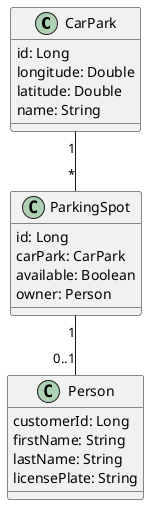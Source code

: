 @startuml

class CarPark {
    id: Long
    longitude: Double
    latitude: Double
    name: String
}

class ParkingSpot {
    id: Long
    carPark: CarPark
    available: Boolean
    owner: Person
}

class Person {
    customerId: Long
    firstName: String
    lastName: String
    licensePlate: String
}

CarPark "1" -- "*" ParkingSpot
ParkingSpot "1" -- "0..1" Person

@enduml
